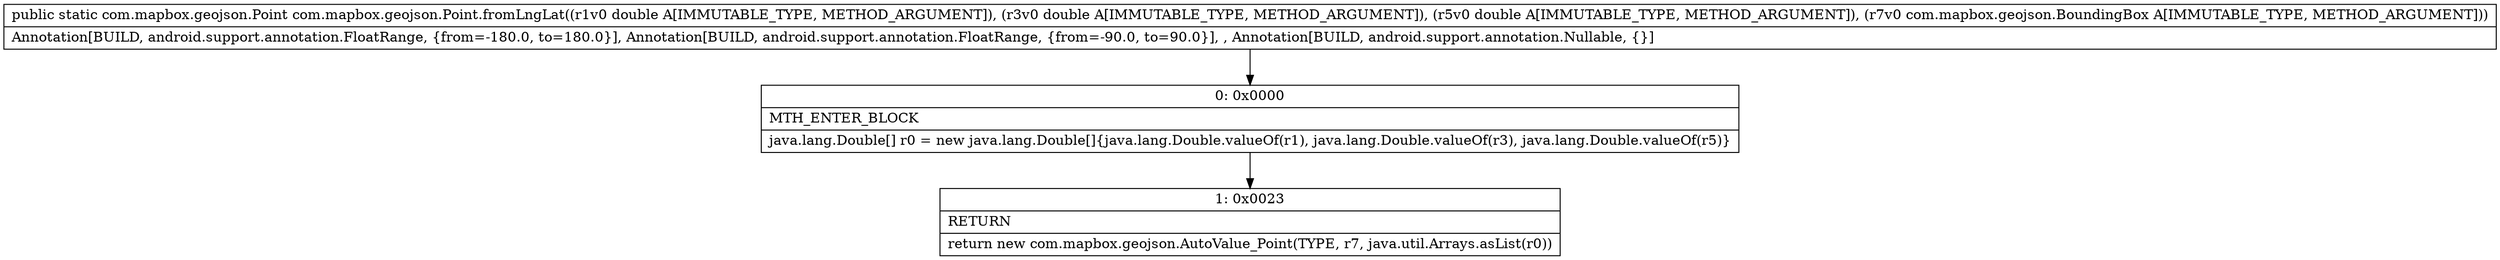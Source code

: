 digraph "CFG forcom.mapbox.geojson.Point.fromLngLat(DDDLcom\/mapbox\/geojson\/BoundingBox;)Lcom\/mapbox\/geojson\/Point;" {
Node_0 [shape=record,label="{0\:\ 0x0000|MTH_ENTER_BLOCK\l|java.lang.Double[] r0 = new java.lang.Double[]\{java.lang.Double.valueOf(r1), java.lang.Double.valueOf(r3), java.lang.Double.valueOf(r5)\}\l}"];
Node_1 [shape=record,label="{1\:\ 0x0023|RETURN\l|return new com.mapbox.geojson.AutoValue_Point(TYPE, r7, java.util.Arrays.asList(r0))\l}"];
MethodNode[shape=record,label="{public static com.mapbox.geojson.Point com.mapbox.geojson.Point.fromLngLat((r1v0 double A[IMMUTABLE_TYPE, METHOD_ARGUMENT]), (r3v0 double A[IMMUTABLE_TYPE, METHOD_ARGUMENT]), (r5v0 double A[IMMUTABLE_TYPE, METHOD_ARGUMENT]), (r7v0 com.mapbox.geojson.BoundingBox A[IMMUTABLE_TYPE, METHOD_ARGUMENT]))  | Annotation[BUILD, android.support.annotation.FloatRange, \{from=\-180.0, to=180.0\}], Annotation[BUILD, android.support.annotation.FloatRange, \{from=\-90.0, to=90.0\}], , Annotation[BUILD, android.support.annotation.Nullable, \{\}]\l}"];
MethodNode -> Node_0;
Node_0 -> Node_1;
}

